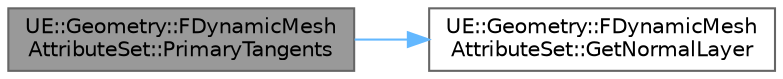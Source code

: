 digraph "UE::Geometry::FDynamicMeshAttributeSet::PrimaryTangents"
{
 // INTERACTIVE_SVG=YES
 // LATEX_PDF_SIZE
  bgcolor="transparent";
  edge [fontname=Helvetica,fontsize=10,labelfontname=Helvetica,labelfontsize=10];
  node [fontname=Helvetica,fontsize=10,shape=box,height=0.2,width=0.4];
  rankdir="LR";
  Node1 [id="Node000001",label="UE::Geometry::FDynamicMesh\lAttributeSet::PrimaryTangents",height=0.2,width=0.4,color="gray40", fillcolor="grey60", style="filled", fontcolor="black",tooltip=" "];
  Node1 -> Node2 [id="edge1_Node000001_Node000002",color="steelblue1",style="solid",tooltip=" "];
  Node2 [id="Node000002",label="UE::Geometry::FDynamicMesh\lAttributeSet::GetNormalLayer",height=0.2,width=0.4,color="grey40", fillcolor="white", style="filled",URL="$da/d48/classUE_1_1Geometry_1_1FDynamicMeshAttributeSet.html#a373c74ac3a2c2af199e49230e5bb1c7b",tooltip=" "];
}
